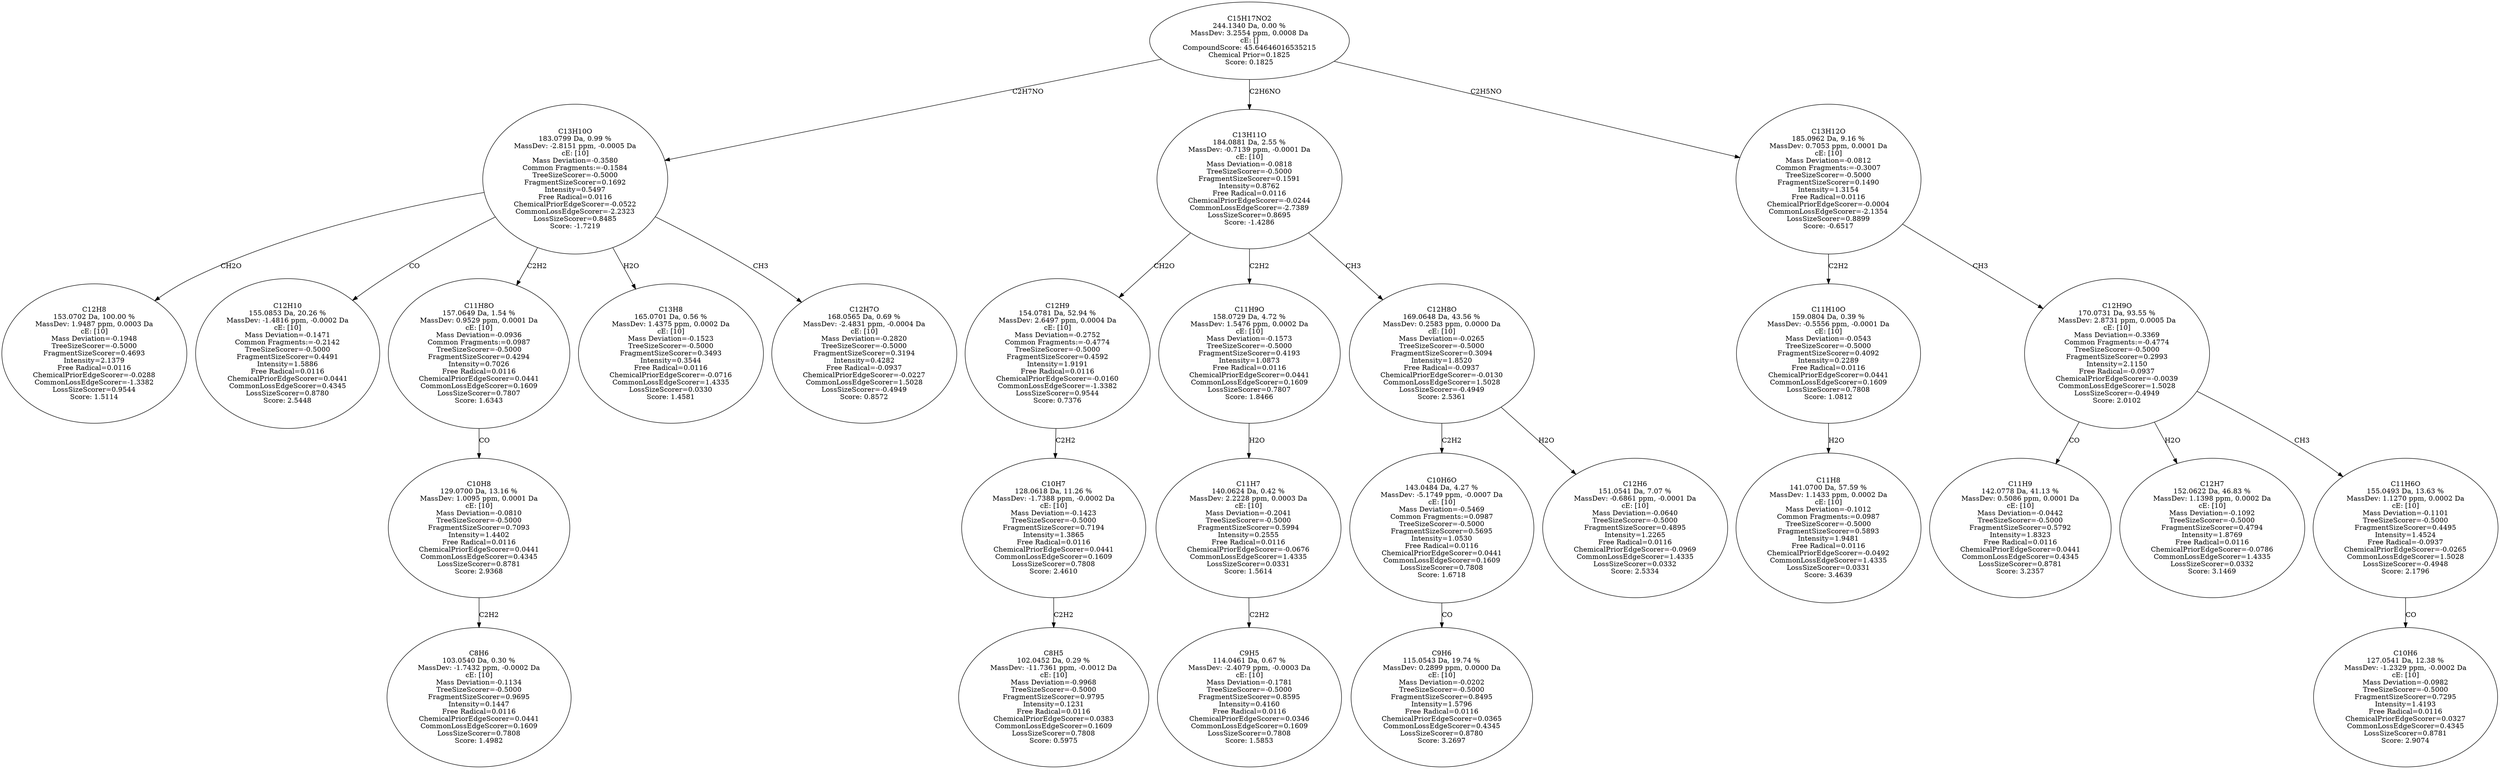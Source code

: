 strict digraph {
v1 [label="C12H8\n153.0702 Da, 100.00 %\nMassDev: 1.9487 ppm, 0.0003 Da\ncE: [10]\nMass Deviation=-0.1948\nTreeSizeScorer=-0.5000\nFragmentSizeScorer=0.4693\nIntensity=2.1379\nFree Radical=0.0116\nChemicalPriorEdgeScorer=-0.0288\nCommonLossEdgeScorer=-1.3382\nLossSizeScorer=0.9544\nScore: 1.5114"];
v2 [label="C12H10\n155.0853 Da, 20.26 %\nMassDev: -1.4816 ppm, -0.0002 Da\ncE: [10]\nMass Deviation=-0.1471\nCommon Fragments:=-0.2142\nTreeSizeScorer=-0.5000\nFragmentSizeScorer=0.4491\nIntensity=1.5886\nFree Radical=0.0116\nChemicalPriorEdgeScorer=0.0441\nCommonLossEdgeScorer=0.4345\nLossSizeScorer=0.8780\nScore: 2.5448"];
v3 [label="C8H6\n103.0540 Da, 0.30 %\nMassDev: -1.7432 ppm, -0.0002 Da\ncE: [10]\nMass Deviation=-0.1134\nTreeSizeScorer=-0.5000\nFragmentSizeScorer=0.9695\nIntensity=0.1447\nFree Radical=0.0116\nChemicalPriorEdgeScorer=0.0441\nCommonLossEdgeScorer=0.1609\nLossSizeScorer=0.7808\nScore: 1.4982"];
v4 [label="C10H8\n129.0700 Da, 13.16 %\nMassDev: 1.0095 ppm, 0.0001 Da\ncE: [10]\nMass Deviation=-0.0810\nTreeSizeScorer=-0.5000\nFragmentSizeScorer=0.7093\nIntensity=1.4402\nFree Radical=0.0116\nChemicalPriorEdgeScorer=0.0441\nCommonLossEdgeScorer=0.4345\nLossSizeScorer=0.8781\nScore: 2.9368"];
v5 [label="C11H8O\n157.0649 Da, 1.54 %\nMassDev: 0.9529 ppm, 0.0001 Da\ncE: [10]\nMass Deviation=-0.0936\nCommon Fragments:=0.0987\nTreeSizeScorer=-0.5000\nFragmentSizeScorer=0.4294\nIntensity=0.7026\nFree Radical=0.0116\nChemicalPriorEdgeScorer=0.0441\nCommonLossEdgeScorer=0.1609\nLossSizeScorer=0.7807\nScore: 1.6343"];
v6 [label="C13H8\n165.0701 Da, 0.56 %\nMassDev: 1.4375 ppm, 0.0002 Da\ncE: [10]\nMass Deviation=-0.1523\nTreeSizeScorer=-0.5000\nFragmentSizeScorer=0.3493\nIntensity=0.3544\nFree Radical=0.0116\nChemicalPriorEdgeScorer=-0.0716\nCommonLossEdgeScorer=1.4335\nLossSizeScorer=0.0330\nScore: 1.4581"];
v7 [label="C12H7O\n168.0565 Da, 0.69 %\nMassDev: -2.4831 ppm, -0.0004 Da\ncE: [10]\nMass Deviation=-0.2820\nTreeSizeScorer=-0.5000\nFragmentSizeScorer=0.3194\nIntensity=0.4282\nFree Radical=-0.0937\nChemicalPriorEdgeScorer=-0.0227\nCommonLossEdgeScorer=1.5028\nLossSizeScorer=-0.4949\nScore: 0.8572"];
v8 [label="C13H10O\n183.0799 Da, 0.99 %\nMassDev: -2.8151 ppm, -0.0005 Da\ncE: [10]\nMass Deviation=-0.3580\nCommon Fragments:=-0.1584\nTreeSizeScorer=-0.5000\nFragmentSizeScorer=0.1692\nIntensity=0.5497\nFree Radical=0.0116\nChemicalPriorEdgeScorer=-0.0522\nCommonLossEdgeScorer=-2.2323\nLossSizeScorer=0.8485\nScore: -1.7219"];
v9 [label="C8H5\n102.0452 Da, 0.29 %\nMassDev: -11.7361 ppm, -0.0012 Da\ncE: [10]\nMass Deviation=-0.9968\nTreeSizeScorer=-0.5000\nFragmentSizeScorer=0.9795\nIntensity=0.1231\nFree Radical=0.0116\nChemicalPriorEdgeScorer=0.0383\nCommonLossEdgeScorer=0.1609\nLossSizeScorer=0.7808\nScore: 0.5975"];
v10 [label="C10H7\n128.0618 Da, 11.26 %\nMassDev: -1.7388 ppm, -0.0002 Da\ncE: [10]\nMass Deviation=-0.1423\nTreeSizeScorer=-0.5000\nFragmentSizeScorer=0.7194\nIntensity=1.3865\nFree Radical=0.0116\nChemicalPriorEdgeScorer=0.0441\nCommonLossEdgeScorer=0.1609\nLossSizeScorer=0.7808\nScore: 2.4610"];
v11 [label="C12H9\n154.0781 Da, 52.94 %\nMassDev: 2.6497 ppm, 0.0004 Da\ncE: [10]\nMass Deviation=-0.2752\nCommon Fragments:=-0.4774\nTreeSizeScorer=-0.5000\nFragmentSizeScorer=0.4592\nIntensity=1.9191\nFree Radical=0.0116\nChemicalPriorEdgeScorer=-0.0160\nCommonLossEdgeScorer=-1.3382\nLossSizeScorer=0.9544\nScore: 0.7376"];
v12 [label="C9H5\n114.0461 Da, 0.67 %\nMassDev: -2.4079 ppm, -0.0003 Da\ncE: [10]\nMass Deviation=-0.1781\nTreeSizeScorer=-0.5000\nFragmentSizeScorer=0.8595\nIntensity=0.4160\nFree Radical=0.0116\nChemicalPriorEdgeScorer=0.0346\nCommonLossEdgeScorer=0.1609\nLossSizeScorer=0.7808\nScore: 1.5853"];
v13 [label="C11H7\n140.0624 Da, 0.42 %\nMassDev: 2.2228 ppm, 0.0003 Da\ncE: [10]\nMass Deviation=-0.2041\nTreeSizeScorer=-0.5000\nFragmentSizeScorer=0.5994\nIntensity=0.2555\nFree Radical=0.0116\nChemicalPriorEdgeScorer=-0.0676\nCommonLossEdgeScorer=1.4335\nLossSizeScorer=0.0331\nScore: 1.5614"];
v14 [label="C11H9O\n158.0729 Da, 4.72 %\nMassDev: 1.5476 ppm, 0.0002 Da\ncE: [10]\nMass Deviation=-0.1573\nTreeSizeScorer=-0.5000\nFragmentSizeScorer=0.4193\nIntensity=1.0873\nFree Radical=0.0116\nChemicalPriorEdgeScorer=0.0441\nCommonLossEdgeScorer=0.1609\nLossSizeScorer=0.7807\nScore: 1.8466"];
v15 [label="C9H6\n115.0543 Da, 19.74 %\nMassDev: 0.2899 ppm, 0.0000 Da\ncE: [10]\nMass Deviation=-0.0202\nTreeSizeScorer=-0.5000\nFragmentSizeScorer=0.8495\nIntensity=1.5796\nFree Radical=0.0116\nChemicalPriorEdgeScorer=0.0365\nCommonLossEdgeScorer=0.4345\nLossSizeScorer=0.8780\nScore: 3.2697"];
v16 [label="C10H6O\n143.0484 Da, 4.27 %\nMassDev: -5.1749 ppm, -0.0007 Da\ncE: [10]\nMass Deviation=-0.5469\nCommon Fragments:=0.0987\nTreeSizeScorer=-0.5000\nFragmentSizeScorer=0.5695\nIntensity=1.0530\nFree Radical=0.0116\nChemicalPriorEdgeScorer=0.0441\nCommonLossEdgeScorer=0.1609\nLossSizeScorer=0.7808\nScore: 1.6718"];
v17 [label="C12H6\n151.0541 Da, 7.07 %\nMassDev: -0.6861 ppm, -0.0001 Da\ncE: [10]\nMass Deviation=-0.0640\nTreeSizeScorer=-0.5000\nFragmentSizeScorer=0.4895\nIntensity=1.2265\nFree Radical=0.0116\nChemicalPriorEdgeScorer=-0.0969\nCommonLossEdgeScorer=1.4335\nLossSizeScorer=0.0332\nScore: 2.5334"];
v18 [label="C12H8O\n169.0648 Da, 43.56 %\nMassDev: 0.2583 ppm, 0.0000 Da\ncE: [10]\nMass Deviation=-0.0265\nTreeSizeScorer=-0.5000\nFragmentSizeScorer=0.3094\nIntensity=1.8520\nFree Radical=-0.0937\nChemicalPriorEdgeScorer=-0.0130\nCommonLossEdgeScorer=1.5028\nLossSizeScorer=-0.4949\nScore: 2.5361"];
v19 [label="C13H11O\n184.0881 Da, 2.55 %\nMassDev: -0.7139 ppm, -0.0001 Da\ncE: [10]\nMass Deviation=-0.0818\nTreeSizeScorer=-0.5000\nFragmentSizeScorer=0.1591\nIntensity=0.8762\nFree Radical=0.0116\nChemicalPriorEdgeScorer=-0.0244\nCommonLossEdgeScorer=-2.7389\nLossSizeScorer=0.8695\nScore: -1.4286"];
v20 [label="C11H8\n141.0700 Da, 57.59 %\nMassDev: 1.1433 ppm, 0.0002 Da\ncE: [10]\nMass Deviation=-0.1012\nCommon Fragments:=0.0987\nTreeSizeScorer=-0.5000\nFragmentSizeScorer=0.5893\nIntensity=1.9481\nFree Radical=0.0116\nChemicalPriorEdgeScorer=-0.0492\nCommonLossEdgeScorer=1.4335\nLossSizeScorer=0.0331\nScore: 3.4639"];
v21 [label="C11H10O\n159.0804 Da, 0.39 %\nMassDev: -0.5556 ppm, -0.0001 Da\ncE: [10]\nMass Deviation=-0.0543\nTreeSizeScorer=-0.5000\nFragmentSizeScorer=0.4092\nIntensity=0.2289\nFree Radical=0.0116\nChemicalPriorEdgeScorer=0.0441\nCommonLossEdgeScorer=0.1609\nLossSizeScorer=0.7808\nScore: 1.0812"];
v22 [label="C11H9\n142.0778 Da, 41.13 %\nMassDev: 0.5086 ppm, 0.0001 Da\ncE: [10]\nMass Deviation=-0.0442\nTreeSizeScorer=-0.5000\nFragmentSizeScorer=0.5792\nIntensity=1.8323\nFree Radical=0.0116\nChemicalPriorEdgeScorer=0.0441\nCommonLossEdgeScorer=0.4345\nLossSizeScorer=0.8781\nScore: 3.2357"];
v23 [label="C12H7\n152.0622 Da, 46.83 %\nMassDev: 1.1398 ppm, 0.0002 Da\ncE: [10]\nMass Deviation=-0.1092\nTreeSizeScorer=-0.5000\nFragmentSizeScorer=0.4794\nIntensity=1.8769\nFree Radical=0.0116\nChemicalPriorEdgeScorer=-0.0786\nCommonLossEdgeScorer=1.4335\nLossSizeScorer=0.0332\nScore: 3.1469"];
v24 [label="C10H6\n127.0541 Da, 12.38 %\nMassDev: -1.2329 ppm, -0.0002 Da\ncE: [10]\nMass Deviation=-0.0982\nTreeSizeScorer=-0.5000\nFragmentSizeScorer=0.7295\nIntensity=1.4193\nFree Radical=0.0116\nChemicalPriorEdgeScorer=0.0327\nCommonLossEdgeScorer=0.4345\nLossSizeScorer=0.8781\nScore: 2.9074"];
v25 [label="C11H6O\n155.0493 Da, 13.63 %\nMassDev: 1.1270 ppm, 0.0002 Da\ncE: [10]\nMass Deviation=-0.1101\nTreeSizeScorer=-0.5000\nFragmentSizeScorer=0.4495\nIntensity=1.4524\nFree Radical=-0.0937\nChemicalPriorEdgeScorer=-0.0265\nCommonLossEdgeScorer=1.5028\nLossSizeScorer=-0.4948\nScore: 2.1796"];
v26 [label="C12H9O\n170.0731 Da, 93.55 %\nMassDev: 2.8731 ppm, 0.0005 Da\ncE: [10]\nMass Deviation=-0.3369\nCommon Fragments:=-0.4774\nTreeSizeScorer=-0.5000\nFragmentSizeScorer=0.2993\nIntensity=2.1150\nFree Radical=-0.0937\nChemicalPriorEdgeScorer=-0.0039\nCommonLossEdgeScorer=1.5028\nLossSizeScorer=-0.4949\nScore: 2.0102"];
v27 [label="C13H12O\n185.0962 Da, 9.16 %\nMassDev: 0.7053 ppm, 0.0001 Da\ncE: [10]\nMass Deviation=-0.0812\nCommon Fragments:=-0.3007\nTreeSizeScorer=-0.5000\nFragmentSizeScorer=0.1490\nIntensity=1.3154\nFree Radical=0.0116\nChemicalPriorEdgeScorer=-0.0004\nCommonLossEdgeScorer=-2.1354\nLossSizeScorer=0.8899\nScore: -0.6517"];
v28 [label="C15H17NO2\n244.1340 Da, 0.00 %\nMassDev: 3.2554 ppm, 0.0008 Da\ncE: []\nCompoundScore: 45.64646016535215\nChemical Prior=0.1825\nScore: 0.1825"];
v8 -> v1 [label="CH2O"];
v8 -> v2 [label="CO"];
v4 -> v3 [label="C2H2"];
v5 -> v4 [label="CO"];
v8 -> v5 [label="C2H2"];
v8 -> v6 [label="H2O"];
v8 -> v7 [label="CH3"];
v28 -> v8 [label="C2H7NO"];
v10 -> v9 [label="C2H2"];
v11 -> v10 [label="C2H2"];
v19 -> v11 [label="CH2O"];
v13 -> v12 [label="C2H2"];
v14 -> v13 [label="H2O"];
v19 -> v14 [label="C2H2"];
v16 -> v15 [label="CO"];
v18 -> v16 [label="C2H2"];
v18 -> v17 [label="H2O"];
v19 -> v18 [label="CH3"];
v28 -> v19 [label="C2H6NO"];
v21 -> v20 [label="H2O"];
v27 -> v21 [label="C2H2"];
v26 -> v22 [label="CO"];
v26 -> v23 [label="H2O"];
v25 -> v24 [label="CO"];
v26 -> v25 [label="CH3"];
v27 -> v26 [label="CH3"];
v28 -> v27 [label="C2H5NO"];
}